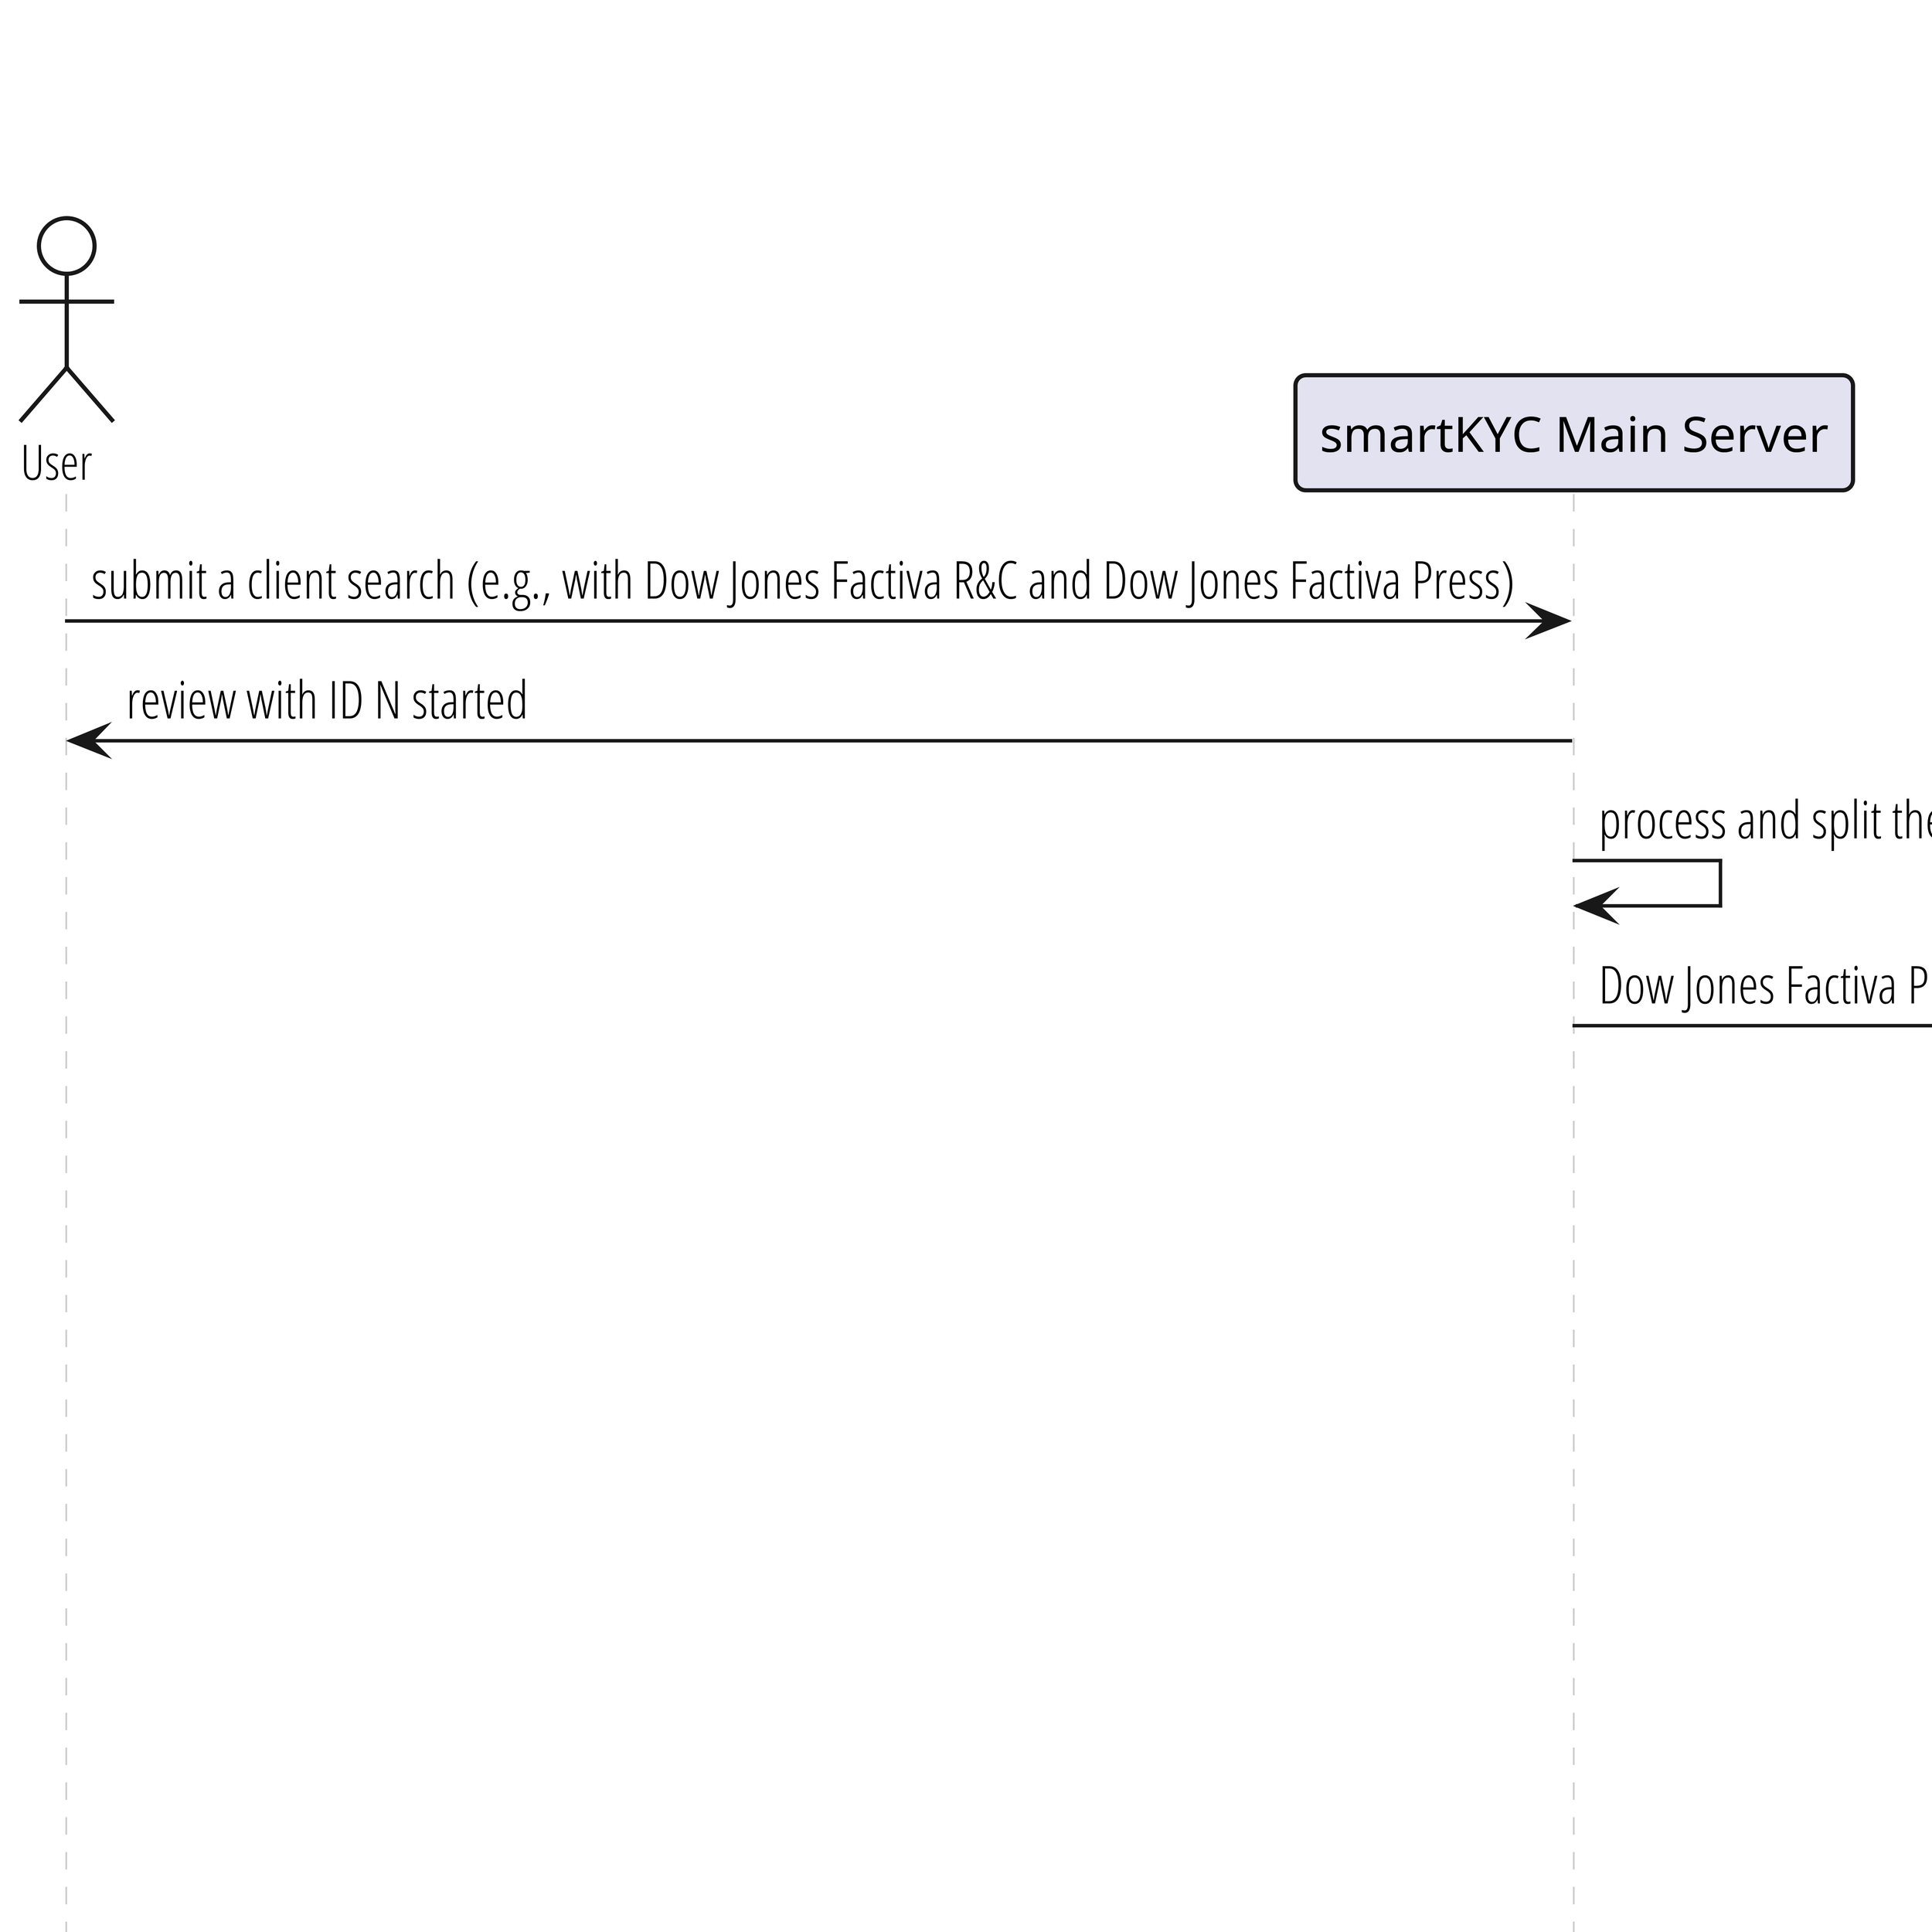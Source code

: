 @startuml

skinparam dpi 1200
scale 1200*1800

skinparam roundCorner 6
skinparam shadowing false
skinparam interface {
  backgroundColor WhiteSmoke
}
skinparam actor {
  FontName Open Sans Condensed Light
  FontSize 14
}
skinparam arrow {
  FontName Open Sans Condensed Light
  FontSize 15
}
skinparam note {
  FontName Open Sans Condensed Light
  FontSize 13
  BorderColor #bbb
}
skinparam footer {
  FontName Open Sans Condensed Light
  FontSize 14
  FontColor DimGrey
}
skinparam sequence {
  actorBorderThickness 1.2
  participantBorderThickness 1.2
  LifeLineBorderColor #ccc
  ParticipantFontName Avenir Next Condensed
  DividerBorderColor #eee
  DividerBackgroundColor #fff
  DividerFontName Open Sans Condensed Light
  DividerFontSize 15
  DividerFontStyle Light
  TitleFontName Open Sans Condensed Light
  TitleFontStyle Light
  TitleFontSize 17
}

actor "User" as user #fff
participant "smartKYC Main Server" as main
participant "smartKYC Media Server Cution" as cution
participant "smartKYC Processing" as proc
participant "smartKYC Media Server Dow Jones Factiva connector" as factivaconnector
queue "JMS broker" as queue #fff
database "RDBMS" as rdbms #fff
participant "Proxy" as proxy #fef
participant "Anonymizer" as anonymizer #fef
participant "DJ Factiva API" as factivaapi

title
smartKYC - High level search process
<font color="DimGrey" size="12">(smartKYC R18.7.0)</font>
endtitle



user -> main: submit a client search (e.g., with Dow Jones Factiva R&C and Dow Jones Factiva Press)
main -> user: review with ID N started
main -> main: process and split the search into requests to single providers
main -> queue: Dow Jones Factiva Press request
queue -> factivaconnector: Dow Jones Factiva Press request
factivaconnector-> anonymizer: request to retrieve list\n of URLs to download
anonymizer -> factivaapi: request to retrieve\n list of URLs to download
factivaapi -> anonymizer: response
anonymizer -> google: forward the response\n from Google CS API
google -> google: process the response
google -> queue:  list of URLs to download
loop for each URL to download authorized by smartKYC url-rules
queue -> cution:  URL to download
cution -> proxy:  download document from URL
proxy -> factivaapi:  download document from URL
factivaapi -> cution: downloaded document
cution -> queue: downloaded document
queue -> proc: downloaded document
proc -> proc: processing document\n (accept or reject)
proc -> queue: processed document
queue -> main: processed document
main -> rdbms: save processed document
end
main -> main: search post-processing
user -> main: request search status/results
main -> user: results\n(status, documents, snippets, facts, etc.)



@enduml
